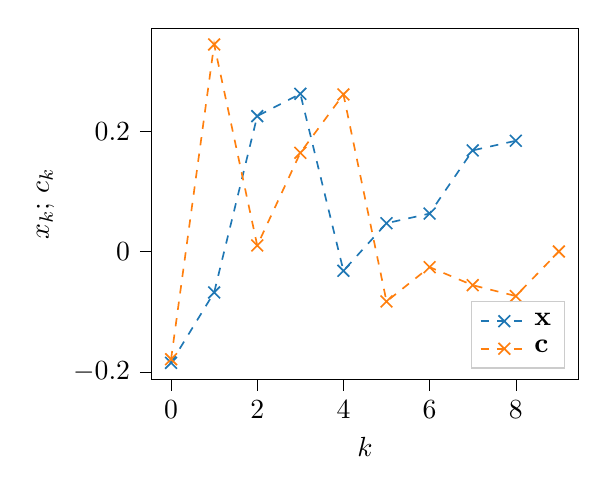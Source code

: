 % This file was created with tikzplotlib v0.10.1.
\begin{tikzpicture}

\definecolor{darkgray176}{RGB}{176,176,176}
\definecolor{darkorange25512714}{RGB}{255,127,14}
\definecolor{lightgray204}{RGB}{204,204,204}
\definecolor{steelblue31119180}{RGB}{31,119,180}

\begin{axis}[
legend cell align={left},
legend style={
  fill opacity=0.8,
  draw opacity=1,
  text opacity=1,
  at={(0.97,0.03)},
  anchor=south east,
  draw=lightgray204
},
tick align=outside,
tick pos=left,
width=7cm,
x grid style={darkgray176},
xlabel={\(\displaystyle k\)},
xmin=-0.45, xmax=9.45,
xtick style={color=black},
y grid style={darkgray176},
ylabel={\(\displaystyle x_k\); \(\displaystyle c_k\)},
ymin=-0.212, ymax=0.371,
ytick style={color=black}
]
\addplot [semithick, steelblue31119180, dashed, mark=x, mark size=3, mark options={solid}]
table {%
0 -0.185
1 -0.068
2 0.225
3 0.262
4 -0.032
5 0.047
6 0.063
7 0.168
8 0.184
};
\addlegendentry{$\mathbf{x}$}
\addplot [semithick, darkorange25512714, dashed, mark=x, mark size=3, mark options={solid}]
table {%
0 -0.179
1 0.344
2 0.01
3 0.164
4 0.261
5 -0.083
6 -0.026
7 -0.056
8 -0.074
9 0
};
\addlegendentry{$\mathbf{c}$}
\end{axis}

\end{tikzpicture}

